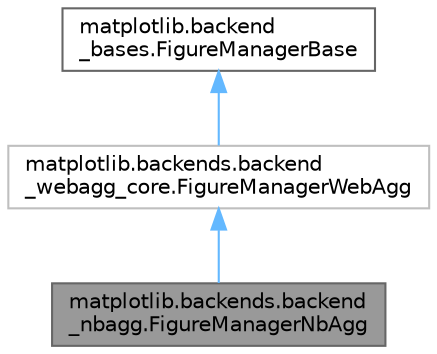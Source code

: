 digraph "matplotlib.backends.backend_nbagg.FigureManagerNbAgg"
{
 // LATEX_PDF_SIZE
  bgcolor="transparent";
  edge [fontname=Helvetica,fontsize=10,labelfontname=Helvetica,labelfontsize=10];
  node [fontname=Helvetica,fontsize=10,shape=box,height=0.2,width=0.4];
  Node1 [id="Node000001",label="matplotlib.backends.backend\l_nbagg.FigureManagerNbAgg",height=0.2,width=0.4,color="gray40", fillcolor="grey60", style="filled", fontcolor="black",tooltip=" "];
  Node2 -> Node1 [id="edge3_Node000001_Node000002",dir="back",color="steelblue1",style="solid",tooltip=" "];
  Node2 [id="Node000002",label="matplotlib.backends.backend\l_webagg_core.FigureManagerWebAgg",height=0.2,width=0.4,color="grey75", fillcolor="white", style="filled",URL="$db/d24/classmatplotlib_1_1backends_1_1backend__webagg__core_1_1FigureManagerWebAgg.html",tooltip=" "];
  Node3 -> Node2 [id="edge4_Node000002_Node000003",dir="back",color="steelblue1",style="solid",tooltip=" "];
  Node3 [id="Node000003",label="matplotlib.backend\l_bases.FigureManagerBase",height=0.2,width=0.4,color="gray40", fillcolor="white", style="filled",URL="$db/dcd/classmatplotlib_1_1backend__bases_1_1FigureManagerBase.html",tooltip=" "];
}
